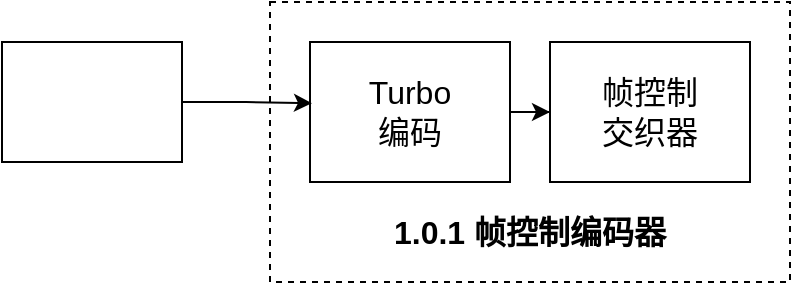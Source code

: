 <mxfile version="22.0.6" type="github">
  <diagram name="第 1 页" id="4Hz0rkFYBHFQYvL2XjP1">
    <mxGraphModel dx="453" dy="656" grid="1" gridSize="10" guides="1" tooltips="1" connect="1" arrows="1" fold="1" page="1" pageScale="1" pageWidth="827" pageHeight="1169" math="0" shadow="0">
      <root>
        <mxCell id="0" />
        <mxCell id="1" parent="0" />
        <mxCell id="yzfYC1FxkyKj9C1LQhwi-11" value="" style="group;dashed=1;" vertex="1" connectable="0" parent="1">
          <mxGeometry x="154" y="270" width="260" height="140" as="geometry" />
        </mxCell>
        <mxCell id="yzfYC1FxkyKj9C1LQhwi-8" value="&lt;br&gt;&lt;span style=&quot;font-size: 16px;&quot;&gt;&lt;br&gt;&lt;br&gt;&lt;br&gt;&lt;br&gt;&lt;b&gt;1.0.1 帧控制编码器&lt;/b&gt;&lt;/span&gt;" style="rounded=0;whiteSpace=wrap;html=1;dashed=1;" vertex="1" parent="yzfYC1FxkyKj9C1LQhwi-11">
          <mxGeometry width="260" height="140" as="geometry" />
        </mxCell>
        <mxCell id="yzfYC1FxkyKj9C1LQhwi-5" value="&lt;font style=&quot;font-size: 16px;&quot;&gt;Turbo&lt;br&gt;编码&lt;/font&gt;" style="rounded=0;whiteSpace=wrap;html=1;" vertex="1" parent="yzfYC1FxkyKj9C1LQhwi-11">
          <mxGeometry x="20" y="20" width="100" height="70" as="geometry" />
        </mxCell>
        <mxCell id="yzfYC1FxkyKj9C1LQhwi-6" value="&lt;font style=&quot;font-size: 16px;&quot;&gt;帧控制&lt;br&gt;交织器&lt;/font&gt;" style="rounded=0;whiteSpace=wrap;html=1;" vertex="1" parent="yzfYC1FxkyKj9C1LQhwi-11">
          <mxGeometry x="140" y="20" width="100" height="70" as="geometry" />
        </mxCell>
        <mxCell id="yzfYC1FxkyKj9C1LQhwi-7" value="" style="edgeStyle=orthogonalEdgeStyle;rounded=0;orthogonalLoop=1;jettySize=auto;html=1;" edge="1" parent="yzfYC1FxkyKj9C1LQhwi-11" source="yzfYC1FxkyKj9C1LQhwi-5" target="yzfYC1FxkyKj9C1LQhwi-6">
          <mxGeometry relative="1" as="geometry" />
        </mxCell>
        <mxCell id="yzfYC1FxkyKj9C1LQhwi-13" value="" style="rounded=0;whiteSpace=wrap;html=1;" vertex="1" parent="1">
          <mxGeometry x="20" y="290" width="90" height="60" as="geometry" />
        </mxCell>
        <mxCell id="yzfYC1FxkyKj9C1LQhwi-15" style="edgeStyle=orthogonalEdgeStyle;rounded=0;orthogonalLoop=1;jettySize=auto;html=1;exitX=1;exitY=0.5;exitDx=0;exitDy=0;entryX=0.01;entryY=0.437;entryDx=0;entryDy=0;entryPerimeter=0;" edge="1" parent="1" source="yzfYC1FxkyKj9C1LQhwi-13" target="yzfYC1FxkyKj9C1LQhwi-5">
          <mxGeometry relative="1" as="geometry" />
        </mxCell>
      </root>
    </mxGraphModel>
  </diagram>
</mxfile>
